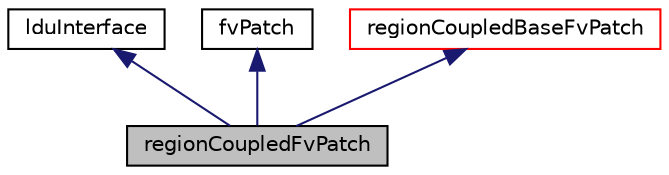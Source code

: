 digraph "regionCoupledFvPatch"
{
  bgcolor="transparent";
  edge [fontname="Helvetica",fontsize="10",labelfontname="Helvetica",labelfontsize="10"];
  node [fontname="Helvetica",fontsize="10",shape=record];
  Node1 [label="regionCoupledFvPatch",height=0.2,width=0.4,color="black", fillcolor="grey75", style="filled", fontcolor="black"];
  Node2 -> Node1 [dir="back",color="midnightblue",fontsize="10",style="solid",fontname="Helvetica"];
  Node2 [label="lduInterface",height=0.2,width=0.4,color="black",URL="$a01280.html",tooltip="An abstract base class for implicitly-coupled interfaces e.g. processor and cyclic patches..."];
  Node3 -> Node1 [dir="back",color="midnightblue",fontsize="10",style="solid",fontname="Helvetica"];
  Node3 [label="fvPatch",height=0.2,width=0.4,color="black",URL="$a00887.html",tooltip="A finiteVolume patch using a polyPatch and a fvBoundaryMesh. "];
  Node4 -> Node1 [dir="back",color="midnightblue",fontsize="10",style="solid",fontname="Helvetica"];
  Node4 [label="regionCoupledBaseFvPatch",height=0.2,width=0.4,color="red",URL="$a02125.html",tooltip="Base class of regionCoupledFvPatch with common functionality for regionCoupledFvPatch and regionCoupl..."];
}
